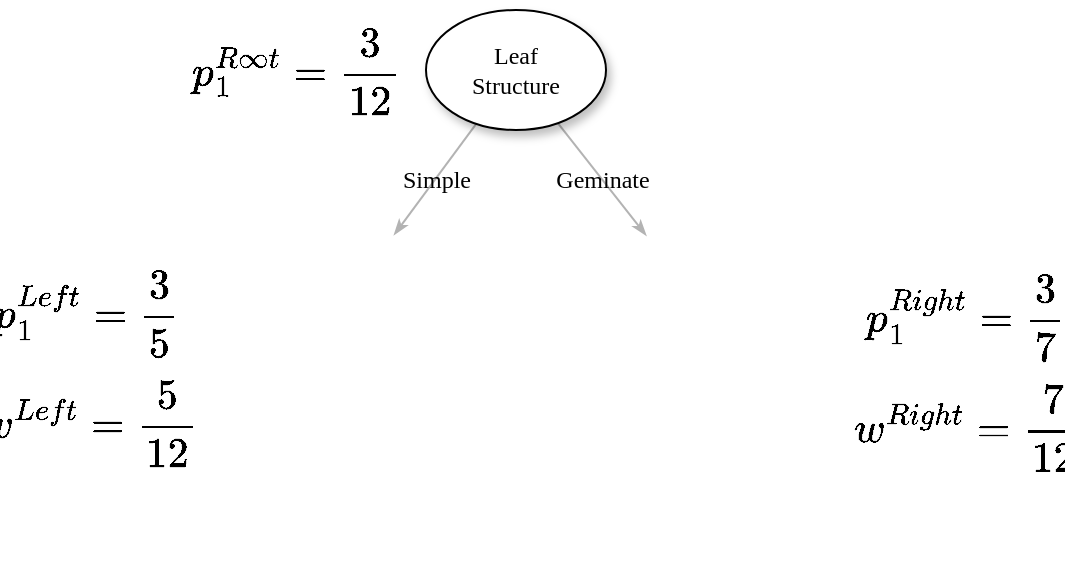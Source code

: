 <mxfile version="20.8.16" type="device"><diagram name="Page-1" id="42789a77-a242-8287-6e28-9cd8cfd52e62"><mxGraphModel dx="1114" dy="878" grid="1" gridSize="10" guides="1" tooltips="1" connect="1" arrows="1" fold="1" page="1" pageScale="1" pageWidth="1100" pageHeight="850" background="none" math="1" shadow="0"><root><mxCell id="0"/><mxCell id="1" parent="0"/><mxCell id="6aiWGo1dua38KXPRqstn-28" value="" style="group" vertex="1" connectable="0" parent="1"><mxGeometry x="140" y="20" width="502" height="280" as="geometry"/></mxCell><mxCell id="1ea317790d2ca983-13" value="Simple" style="edgeStyle=none;rounded=1;html=1;labelBackgroundColor=none;startArrow=none;startFill=0;startSize=5;endArrow=classicThin;endFill=1;endSize=5;jettySize=auto;orthogonalLoop=1;strokeColor=#B3B3B3;strokeWidth=1;fontFamily=Verdana;fontSize=12" parent="6aiWGo1dua38KXPRqstn-28" source="1ea317790d2ca983-1" edge="1"><mxGeometry relative="1" as="geometry"><mxPoint x="183.97" y="112.54" as="targetPoint"/></mxGeometry></mxCell><mxCell id="1ea317790d2ca983-14" value="Geminate" style="edgeStyle=none;rounded=1;html=1;labelBackgroundColor=none;startArrow=none;startFill=0;startSize=5;endArrow=classicThin;endFill=1;endSize=5;jettySize=auto;orthogonalLoop=1;strokeColor=#B3B3B3;strokeWidth=1;fontFamily=Verdana;fontSize=12" parent="6aiWGo1dua38KXPRqstn-28" source="1ea317790d2ca983-1" edge="1"><mxGeometry relative="1" as="geometry"><mxPoint x="310.183" y="112.825" as="targetPoint"/></mxGeometry></mxCell><mxCell id="1ea317790d2ca983-1" value="Leaf &lt;br&gt;Structure" style="ellipse;whiteSpace=wrap;html=1;rounded=0;shadow=1;comic=0;labelBackgroundColor=none;strokeWidth=1;fontFamily=Verdana;fontSize=12;align=center;" parent="6aiWGo1dua38KXPRqstn-28" vertex="1"><mxGeometry x="200" width="90" height="60" as="geometry"/></mxCell><mxCell id="6aiWGo1dua38KXPRqstn-1" value="" style="shape=image;verticalLabelPosition=bottom;labelBackgroundColor=default;verticalAlign=top;aspect=fixed;imageAspect=0;image=https://upload.wikimedia.org/wikipedia/commons/thumb/7/7e/Leaf_morphology_Bifoliolate.png/64px-Leaf_morphology_Bifoliolate.png;" vertex="1" parent="6aiWGo1dua38KXPRqstn-28"><mxGeometry x="290" y="101" width="64" height="57" as="geometry"/></mxCell><mxCell id="6aiWGo1dua38KXPRqstn-2" value="" style="shape=image;verticalLabelPosition=bottom;labelBackgroundColor=default;verticalAlign=top;aspect=fixed;imageAspect=0;image=https://upload.wikimedia.org/wikipedia/commons/thumb/0/05/Leaf_morphology_Acute.png/64px-Leaf_morphology_Acute.png;" vertex="1" parent="6aiWGo1dua38KXPRqstn-28"><mxGeometry x="130" y="119" width="64" height="21" as="geometry"/></mxCell><mxCell id="6aiWGo1dua38KXPRqstn-5" value="" style="shape=image;verticalLabelPosition=bottom;labelBackgroundColor=default;verticalAlign=top;aspect=fixed;imageAspect=0;image=https://upload.wikimedia.org/wikipedia/commons/thumb/0/05/Leaf_morphology_Acute.png/64px-Leaf_morphology_Acute.png;" vertex="1" parent="6aiWGo1dua38KXPRqstn-28"><mxGeometry x="101" y="137" width="64" height="21" as="geometry"/></mxCell><mxCell id="6aiWGo1dua38KXPRqstn-6" value="" style="shape=image;verticalLabelPosition=bottom;labelBackgroundColor=default;verticalAlign=top;aspect=fixed;imageAspect=0;image=https://upload.wikimedia.org/wikipedia/commons/thumb/0/05/Leaf_morphology_Acute.png/64px-Leaf_morphology_Acute.png;" vertex="1" parent="6aiWGo1dua38KXPRqstn-28"><mxGeometry x="165" y="139" width="64" height="21" as="geometry"/></mxCell><mxCell id="6aiWGo1dua38KXPRqstn-8" value="" style="shape=image;verticalLabelPosition=bottom;labelBackgroundColor=default;verticalAlign=top;aspect=fixed;imageAspect=0;image=https://upload.wikimedia.org/wikipedia/commons/thumb/7/7e/Leaf_morphology_Bifoliolate.png/64px-Leaf_morphology_Bifoliolate.png;" vertex="1" parent="6aiWGo1dua38KXPRqstn-28"><mxGeometry x="260" y="130" width="64" height="57" as="geometry"/></mxCell><mxCell id="6aiWGo1dua38KXPRqstn-9" value="" style="shape=image;verticalLabelPosition=bottom;labelBackgroundColor=default;verticalAlign=top;aspect=fixed;imageAspect=0;image=https://upload.wikimedia.org/wikipedia/commons/thumb/7/7e/Leaf_morphology_Bifoliolate.png/64px-Leaf_morphology_Bifoliolate.png;" vertex="1" parent="6aiWGo1dua38KXPRqstn-28"><mxGeometry x="330" y="130" width="64" height="57" as="geometry"/></mxCell><mxCell id="6aiWGo1dua38KXPRqstn-12" value="" style="shape=image;verticalLabelPosition=bottom;labelBackgroundColor=default;verticalAlign=top;aspect=fixed;imageAspect=0;image=https://upload.wikimedia.org/wikipedia/commons/thumb/4/46/Leaf_morphology_trifoliolate.png/64px-Leaf_morphology_trifoliolate.png;" vertex="1" parent="6aiWGo1dua38KXPRqstn-28"><mxGeometry x="266" y="210" width="64" height="40" as="geometry"/></mxCell><mxCell id="6aiWGo1dua38KXPRqstn-13" value="" style="shape=image;verticalLabelPosition=bottom;labelBackgroundColor=default;verticalAlign=top;aspect=fixed;imageAspect=0;image=https://upload.wikimedia.org/wikipedia/commons/thumb/0/0f/Leaf_morphology_Palmately_compound.png/64px-Leaf_morphology_Palmately_compound.png;" vertex="1" parent="6aiWGo1dua38KXPRqstn-28"><mxGeometry x="320" y="170" width="64" height="56" as="geometry"/></mxCell><mxCell id="6aiWGo1dua38KXPRqstn-14" value="" style="shape=image;verticalLabelPosition=bottom;labelBackgroundColor=default;verticalAlign=top;aspect=fixed;imageAspect=0;image=https://upload.wikimedia.org/wikipedia/commons/thumb/4/41/Leaf_morphology_Bigeminate.png/64px-Leaf_morphology_Bigeminate.png;" vertex="1" parent="6aiWGo1dua38KXPRqstn-28"><mxGeometry x="250" y="170" width="64" height="46" as="geometry"/></mxCell><mxCell id="6aiWGo1dua38KXPRqstn-15" value="" style="shape=image;verticalLabelPosition=bottom;labelBackgroundColor=default;verticalAlign=top;aspect=fixed;imageAspect=0;image=https://upload.wikimedia.org/wikipedia/commons/thumb/e/e3/Leaf_morphology_odd_pinnate.png/64px-Leaf_morphology_odd_pinnate.png;" vertex="1" parent="6aiWGo1dua38KXPRqstn-28"><mxGeometry x="170" y="160" width="64" height="39" as="geometry"/></mxCell><mxCell id="6aiWGo1dua38KXPRqstn-16" value="" style="shape=image;verticalLabelPosition=bottom;labelBackgroundColor=default;verticalAlign=top;aspect=fixed;imageAspect=0;image=https://upload.wikimedia.org/wikipedia/commons/thumb/0/0f/Leaf_morphology_Palmately_compound.png/64px-Leaf_morphology_Palmately_compound.png;" vertex="1" parent="6aiWGo1dua38KXPRqstn-28"><mxGeometry x="330" y="224" width="64" height="56" as="geometry"/></mxCell><mxCell id="6aiWGo1dua38KXPRqstn-17" value="" style="shape=image;verticalLabelPosition=bottom;labelBackgroundColor=default;verticalAlign=top;aspect=fixed;imageAspect=0;image=https://upload.wikimedia.org/wikipedia/commons/thumb/5/50/Palmatilob%C3%A9.svg/64px-Palmatilob%C3%A9.svg.png;" vertex="1" parent="6aiWGo1dua38KXPRqstn-28"><mxGeometry x="106" y="160" width="64" height="55" as="geometry"/></mxCell><mxCell id="6aiWGo1dua38KXPRqstn-21" value="`p_1^(Left) = 3/5`" style="text;html=1;strokeColor=none;fillColor=none;align=center;verticalAlign=middle;whiteSpace=wrap;rounded=0;fontSize=18;" vertex="1" parent="6aiWGo1dua38KXPRqstn-28"><mxGeometry y="137" width="60" height="30" as="geometry"/></mxCell><mxCell id="6aiWGo1dua38KXPRqstn-22" value="`w^(Left) = 5/12`" style="text;html=1;strokeColor=none;fillColor=none;align=center;verticalAlign=middle;whiteSpace=wrap;rounded=0;fontSize=18;" vertex="1" parent="6aiWGo1dua38KXPRqstn-28"><mxGeometry x="2" y="191" width="60" height="30" as="geometry"/></mxCell><mxCell id="6aiWGo1dua38KXPRqstn-23" value="`p_1^(Right) = 3/7`" style="text;html=1;strokeColor=none;fillColor=none;align=center;verticalAlign=middle;whiteSpace=wrap;rounded=0;fontSize=18;" vertex="1" parent="6aiWGo1dua38KXPRqstn-28"><mxGeometry x="440" y="139" width="60" height="30" as="geometry"/></mxCell><mxCell id="6aiWGo1dua38KXPRqstn-24" value="`w^(Right) = 7/12`" style="text;html=1;strokeColor=none;fillColor=none;align=center;verticalAlign=middle;whiteSpace=wrap;rounded=0;fontSize=18;" vertex="1" parent="6aiWGo1dua38KXPRqstn-28"><mxGeometry x="442" y="193" width="60" height="30" as="geometry"/></mxCell><mxCell id="6aiWGo1dua38KXPRqstn-25" value="`p_1^(Root) = 3/12`" style="text;html=1;strokeColor=none;fillColor=none;align=center;verticalAlign=middle;whiteSpace=wrap;rounded=0;fontSize=18;" vertex="1" parent="6aiWGo1dua38KXPRqstn-28"><mxGeometry x="105" y="15" width="60" height="30" as="geometry"/></mxCell><mxCell id="6aiWGo1dua38KXPRqstn-26" style="edgeStyle=orthogonalEdgeStyle;rounded=0;orthogonalLoop=1;jettySize=auto;html=1;exitX=0.5;exitY=1;exitDx=0;exitDy=0;fontSize=18;" edge="1" parent="6aiWGo1dua38KXPRqstn-28" source="6aiWGo1dua38KXPRqstn-25" target="6aiWGo1dua38KXPRqstn-25"><mxGeometry relative="1" as="geometry"/></mxCell></root></mxGraphModel></diagram></mxfile>